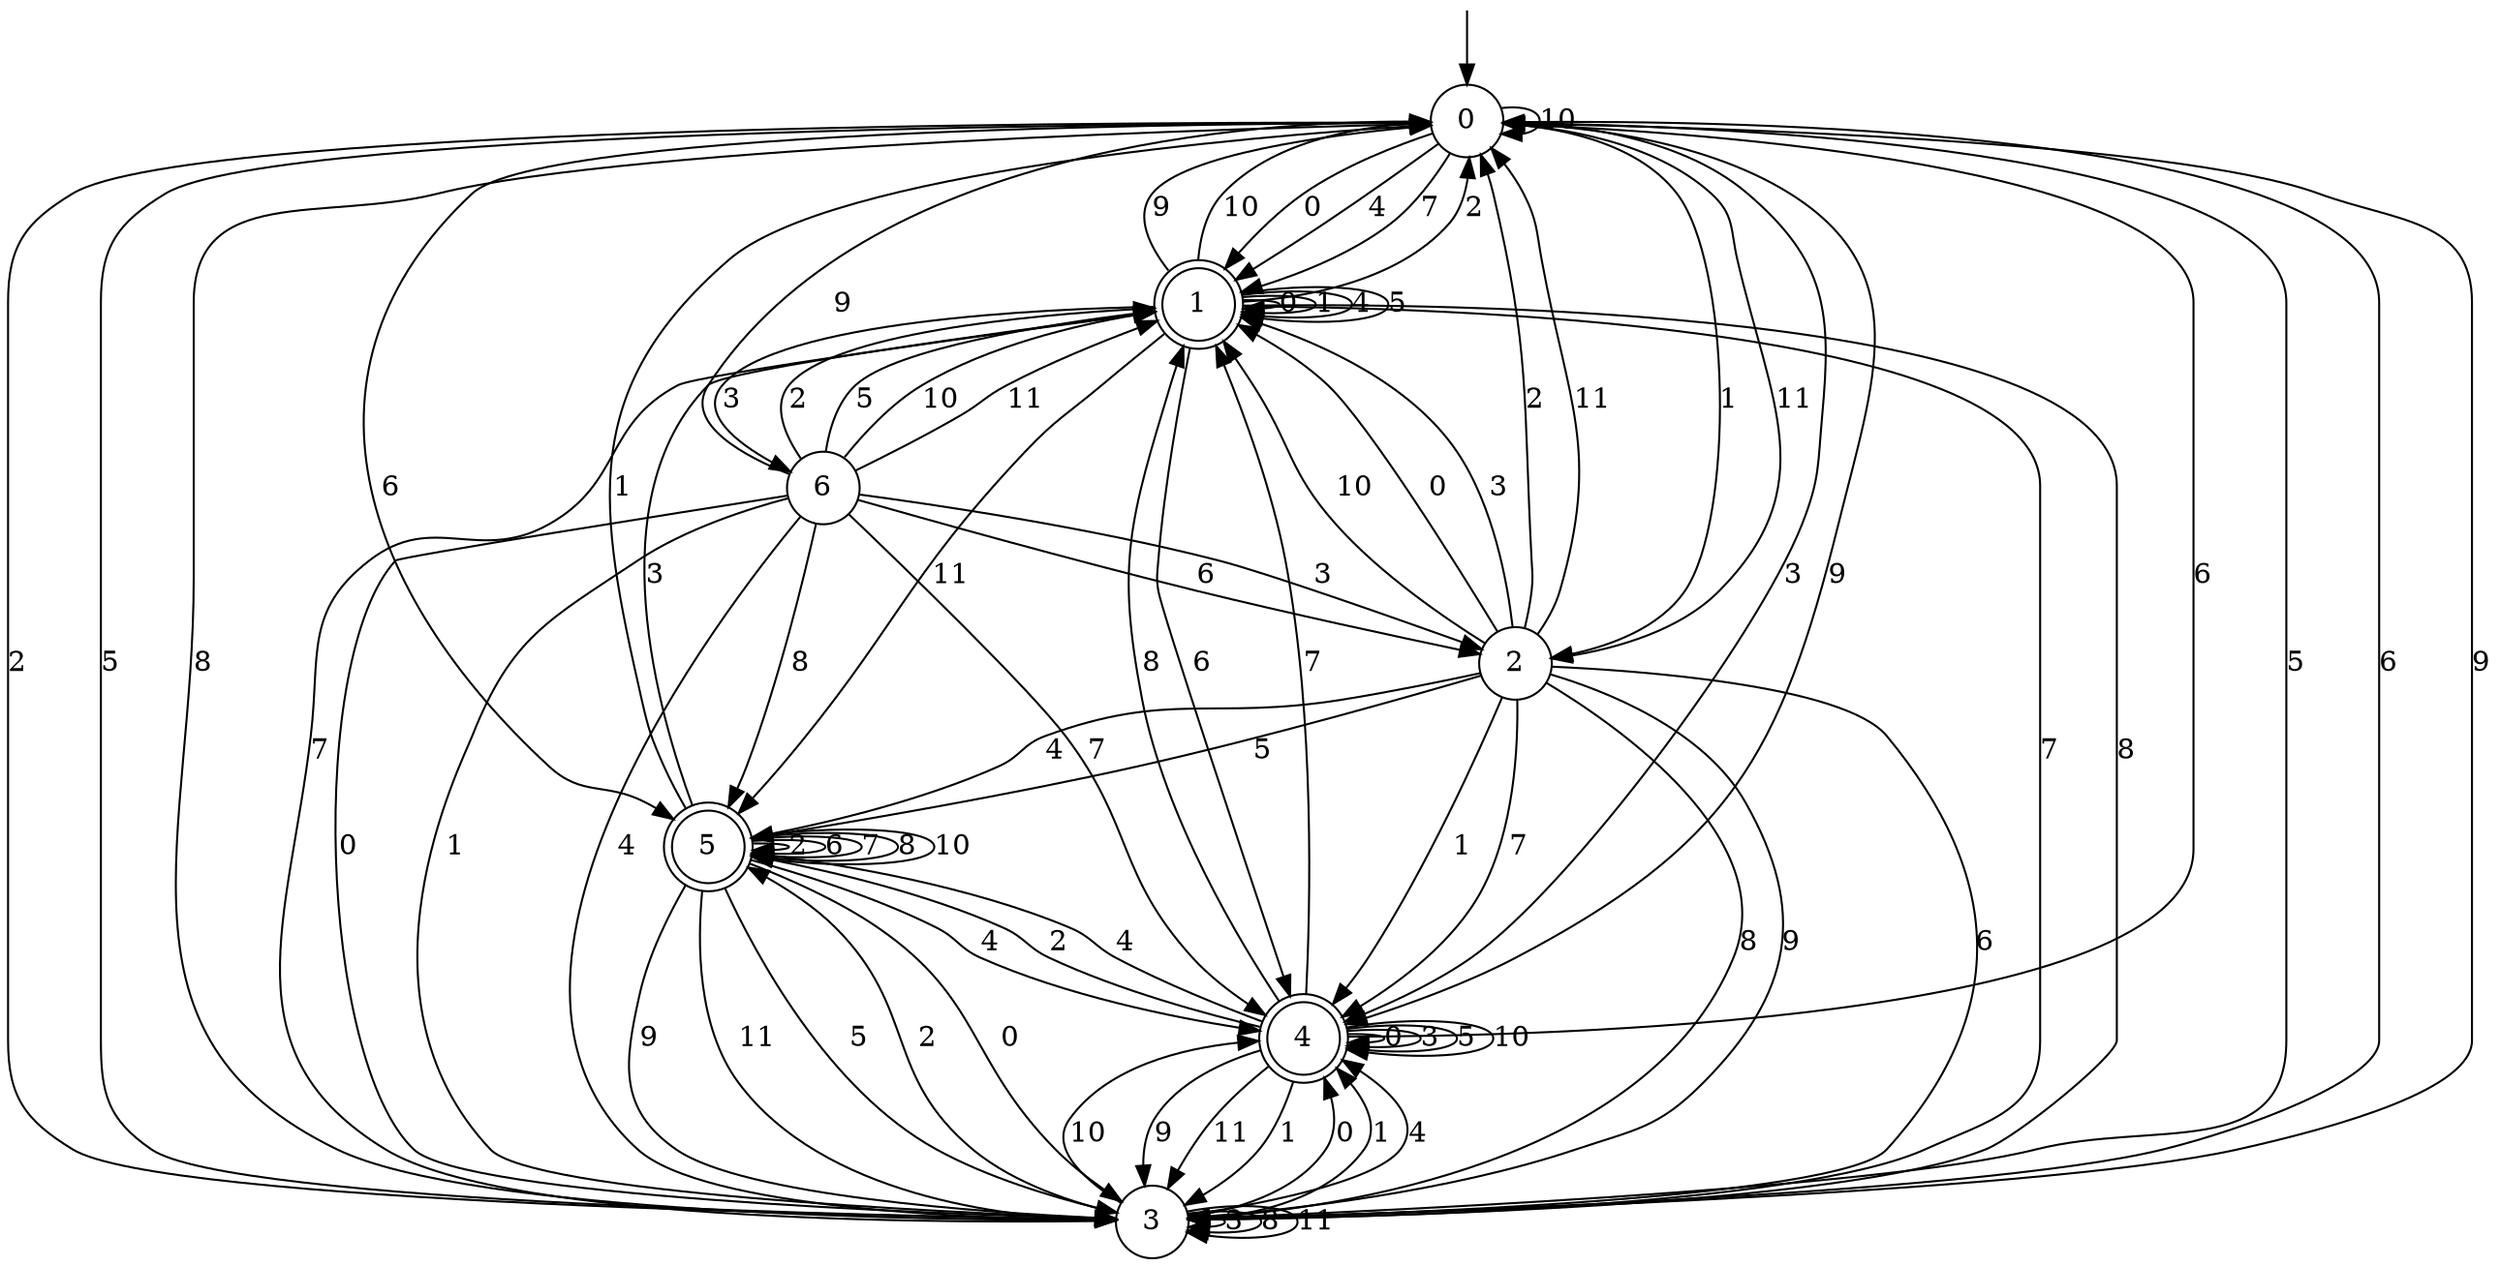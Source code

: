 digraph g {

	s0 [shape="circle" label="0"];
	s1 [shape="doublecircle" label="1"];
	s2 [shape="circle" label="2"];
	s3 [shape="circle" label="3"];
	s4 [shape="doublecircle" label="4"];
	s5 [shape="doublecircle" label="5"];
	s6 [shape="circle" label="6"];
	s0 -> s1 [label="0"];
	s0 -> s2 [label="1"];
	s0 -> s3 [label="2"];
	s0 -> s4 [label="3"];
	s0 -> s1 [label="4"];
	s0 -> s3 [label="5"];
	s0 -> s5 [label="6"];
	s0 -> s1 [label="7"];
	s0 -> s3 [label="8"];
	s0 -> s4 [label="9"];
	s0 -> s0 [label="10"];
	s0 -> s2 [label="11"];
	s1 -> s1 [label="0"];
	s1 -> s1 [label="1"];
	s1 -> s0 [label="2"];
	s1 -> s6 [label="3"];
	s1 -> s1 [label="4"];
	s1 -> s1 [label="5"];
	s1 -> s4 [label="6"];
	s1 -> s3 [label="7"];
	s1 -> s3 [label="8"];
	s1 -> s0 [label="9"];
	s1 -> s0 [label="10"];
	s1 -> s5 [label="11"];
	s2 -> s1 [label="0"];
	s2 -> s4 [label="1"];
	s2 -> s0 [label="2"];
	s2 -> s1 [label="3"];
	s2 -> s5 [label="4"];
	s2 -> s5 [label="5"];
	s2 -> s3 [label="6"];
	s2 -> s4 [label="7"];
	s2 -> s3 [label="8"];
	s2 -> s3 [label="9"];
	s2 -> s1 [label="10"];
	s2 -> s0 [label="11"];
	s3 -> s4 [label="0"];
	s3 -> s4 [label="1"];
	s3 -> s5 [label="2"];
	s3 -> s3 [label="3"];
	s3 -> s4 [label="4"];
	s3 -> s0 [label="5"];
	s3 -> s0 [label="6"];
	s3 -> s1 [label="7"];
	s3 -> s3 [label="8"];
	s3 -> s0 [label="9"];
	s3 -> s4 [label="10"];
	s3 -> s3 [label="11"];
	s4 -> s4 [label="0"];
	s4 -> s3 [label="1"];
	s4 -> s5 [label="2"];
	s4 -> s4 [label="3"];
	s4 -> s5 [label="4"];
	s4 -> s4 [label="5"];
	s4 -> s0 [label="6"];
	s4 -> s1 [label="7"];
	s4 -> s1 [label="8"];
	s4 -> s3 [label="9"];
	s4 -> s4 [label="10"];
	s4 -> s3 [label="11"];
	s5 -> s3 [label="0"];
	s5 -> s0 [label="1"];
	s5 -> s5 [label="2"];
	s5 -> s1 [label="3"];
	s5 -> s4 [label="4"];
	s5 -> s3 [label="5"];
	s5 -> s5 [label="6"];
	s5 -> s5 [label="7"];
	s5 -> s5 [label="8"];
	s5 -> s3 [label="9"];
	s5 -> s5 [label="10"];
	s5 -> s3 [label="11"];
	s6 -> s3 [label="0"];
	s6 -> s3 [label="1"];
	s6 -> s1 [label="2"];
	s6 -> s2 [label="3"];
	s6 -> s3 [label="4"];
	s6 -> s1 [label="5"];
	s6 -> s2 [label="6"];
	s6 -> s4 [label="7"];
	s6 -> s5 [label="8"];
	s6 -> s0 [label="9"];
	s6 -> s1 [label="10"];
	s6 -> s1 [label="11"];

__start0 [label="" shape="none" width="0" height="0"];
__start0 -> s0;

}
